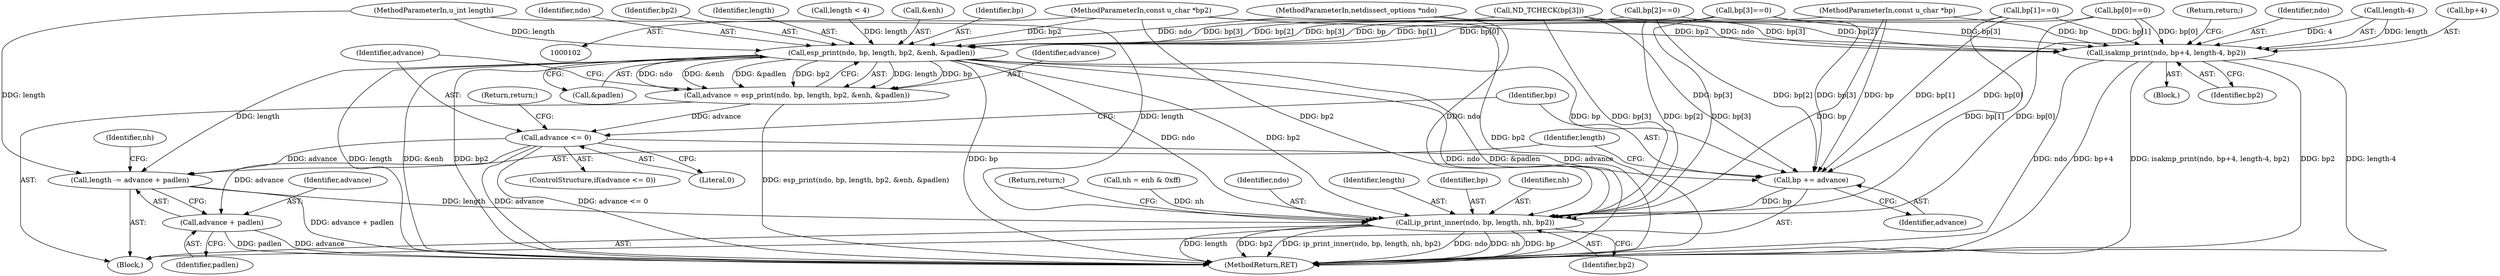 digraph "0_tcpdump_f76e7feb41a4327d2b0978449bbdafe98d4a3771@pointer" {
"1000106" [label="(MethodParameterIn,const u_char *bp2)"];
"1000167" [label="(Call,isakmp_print(ndo, bp+4, length-4, bp2))"];
"1000188" [label="(Call,esp_print(ndo, bp, length, bp2, &enh, &padlen))"];
"1000186" [label="(Call,advance = esp_print(ndo, bp, length, bp2, &enh, &padlen))"];
"1000198" [label="(Call,advance <= 0)"];
"1000202" [label="(Call,bp += advance)"];
"1000215" [label="(Call,ip_print_inner(ndo, bp, length, nh, bp2))"];
"1000205" [label="(Call,length -= advance + padlen)"];
"1000207" [label="(Call,advance + padlen)"];
"1000195" [label="(Call,&padlen)"];
"1000199" [label="(Identifier,advance)"];
"1000186" [label="(Call,advance = esp_print(ndo, bp, length, bp2, &enh, &padlen))"];
"1000206" [label="(Identifier,length)"];
"1000210" [label="(Call,nh = enh & 0xff)"];
"1000146" [label="(Call,bp[1]==0)"];
"1000140" [label="(Call,bp[0]==0)"];
"1000129" [label="(Call,length < 4)"];
"1000205" [label="(Call,length -= advance + padlen)"];
"1000103" [label="(MethodParameterIn,netdissect_options *ndo)"];
"1000152" [label="(Call,bp[2]==0)"];
"1000157" [label="(Call,bp[3]==0)"];
"1000198" [label="(Call,advance <= 0)"];
"1000208" [label="(Identifier,advance)"];
"1000216" [label="(Identifier,ndo)"];
"1000177" [label="(Block,)"];
"1000209" [label="(Identifier,padlen)"];
"1000104" [label="(MethodParameterIn,const u_char *bp)"];
"1000203" [label="(Identifier,bp)"];
"1000187" [label="(Identifier,advance)"];
"1000197" [label="(ControlStructure,if(advance <= 0))"];
"1000218" [label="(Identifier,length)"];
"1000215" [label="(Call,ip_print_inner(ndo, bp, length, nh, bp2))"];
"1000193" [label="(Call,&enh)"];
"1000172" [label="(Call,length-4)"];
"1000167" [label="(Call,isakmp_print(ndo, bp+4, length-4, bp2))"];
"1000190" [label="(Identifier,bp)"];
"1000228" [label="(MethodReturn,RET)"];
"1000204" [label="(Identifier,advance)"];
"1000217" [label="(Identifier,bp)"];
"1000134" [label="(Call,ND_TCHECK(bp[3]))"];
"1000189" [label="(Identifier,ndo)"];
"1000105" [label="(MethodParameterIn,u_int length)"];
"1000106" [label="(MethodParameterIn,const u_char *bp2)"];
"1000200" [label="(Literal,0)"];
"1000169" [label="(Call,bp+4)"];
"1000176" [label="(Return,return;)"];
"1000220" [label="(Identifier,bp2)"];
"1000219" [label="(Identifier,nh)"];
"1000211" [label="(Identifier,nh)"];
"1000221" [label="(Return,return;)"];
"1000202" [label="(Call,bp += advance)"];
"1000162" [label="(Block,)"];
"1000201" [label="(Return,return;)"];
"1000168" [label="(Identifier,ndo)"];
"1000175" [label="(Identifier,bp2)"];
"1000192" [label="(Identifier,bp2)"];
"1000188" [label="(Call,esp_print(ndo, bp, length, bp2, &enh, &padlen))"];
"1000191" [label="(Identifier,length)"];
"1000207" [label="(Call,advance + padlen)"];
"1000106" -> "1000102"  [label="AST: "];
"1000106" -> "1000228"  [label="DDG: bp2"];
"1000106" -> "1000167"  [label="DDG: bp2"];
"1000106" -> "1000188"  [label="DDG: bp2"];
"1000106" -> "1000215"  [label="DDG: bp2"];
"1000167" -> "1000162"  [label="AST: "];
"1000167" -> "1000175"  [label="CFG: "];
"1000168" -> "1000167"  [label="AST: "];
"1000169" -> "1000167"  [label="AST: "];
"1000172" -> "1000167"  [label="AST: "];
"1000175" -> "1000167"  [label="AST: "];
"1000176" -> "1000167"  [label="CFG: "];
"1000167" -> "1000228"  [label="DDG: length-4"];
"1000167" -> "1000228"  [label="DDG: ndo"];
"1000167" -> "1000228"  [label="DDG: bp+4"];
"1000167" -> "1000228"  [label="DDG: isakmp_print(ndo, bp+4, length-4, bp2)"];
"1000167" -> "1000228"  [label="DDG: bp2"];
"1000103" -> "1000167"  [label="DDG: ndo"];
"1000140" -> "1000167"  [label="DDG: bp[0]"];
"1000157" -> "1000167"  [label="DDG: bp[3]"];
"1000152" -> "1000167"  [label="DDG: bp[2]"];
"1000134" -> "1000167"  [label="DDG: bp[3]"];
"1000146" -> "1000167"  [label="DDG: bp[1]"];
"1000104" -> "1000167"  [label="DDG: bp"];
"1000172" -> "1000167"  [label="DDG: length"];
"1000172" -> "1000167"  [label="DDG: 4"];
"1000188" -> "1000186"  [label="AST: "];
"1000188" -> "1000195"  [label="CFG: "];
"1000189" -> "1000188"  [label="AST: "];
"1000190" -> "1000188"  [label="AST: "];
"1000191" -> "1000188"  [label="AST: "];
"1000192" -> "1000188"  [label="AST: "];
"1000193" -> "1000188"  [label="AST: "];
"1000195" -> "1000188"  [label="AST: "];
"1000186" -> "1000188"  [label="CFG: "];
"1000188" -> "1000228"  [label="DDG: bp"];
"1000188" -> "1000228"  [label="DDG: ndo"];
"1000188" -> "1000228"  [label="DDG: &padlen"];
"1000188" -> "1000228"  [label="DDG: length"];
"1000188" -> "1000228"  [label="DDG: &enh"];
"1000188" -> "1000228"  [label="DDG: bp2"];
"1000188" -> "1000186"  [label="DDG: length"];
"1000188" -> "1000186"  [label="DDG: bp"];
"1000188" -> "1000186"  [label="DDG: ndo"];
"1000188" -> "1000186"  [label="DDG: &enh"];
"1000188" -> "1000186"  [label="DDG: &padlen"];
"1000188" -> "1000186"  [label="DDG: bp2"];
"1000103" -> "1000188"  [label="DDG: ndo"];
"1000140" -> "1000188"  [label="DDG: bp[0]"];
"1000157" -> "1000188"  [label="DDG: bp[3]"];
"1000152" -> "1000188"  [label="DDG: bp[2]"];
"1000134" -> "1000188"  [label="DDG: bp[3]"];
"1000146" -> "1000188"  [label="DDG: bp[1]"];
"1000104" -> "1000188"  [label="DDG: bp"];
"1000129" -> "1000188"  [label="DDG: length"];
"1000105" -> "1000188"  [label="DDG: length"];
"1000188" -> "1000202"  [label="DDG: bp"];
"1000188" -> "1000205"  [label="DDG: length"];
"1000188" -> "1000215"  [label="DDG: ndo"];
"1000188" -> "1000215"  [label="DDG: bp2"];
"1000186" -> "1000177"  [label="AST: "];
"1000187" -> "1000186"  [label="AST: "];
"1000199" -> "1000186"  [label="CFG: "];
"1000186" -> "1000228"  [label="DDG: esp_print(ndo, bp, length, bp2, &enh, &padlen)"];
"1000186" -> "1000198"  [label="DDG: advance"];
"1000198" -> "1000197"  [label="AST: "];
"1000198" -> "1000200"  [label="CFG: "];
"1000199" -> "1000198"  [label="AST: "];
"1000200" -> "1000198"  [label="AST: "];
"1000201" -> "1000198"  [label="CFG: "];
"1000203" -> "1000198"  [label="CFG: "];
"1000198" -> "1000228"  [label="DDG: advance"];
"1000198" -> "1000228"  [label="DDG: advance <= 0"];
"1000198" -> "1000202"  [label="DDG: advance"];
"1000198" -> "1000205"  [label="DDG: advance"];
"1000198" -> "1000207"  [label="DDG: advance"];
"1000202" -> "1000177"  [label="AST: "];
"1000202" -> "1000204"  [label="CFG: "];
"1000203" -> "1000202"  [label="AST: "];
"1000204" -> "1000202"  [label="AST: "];
"1000206" -> "1000202"  [label="CFG: "];
"1000140" -> "1000202"  [label="DDG: bp[0]"];
"1000157" -> "1000202"  [label="DDG: bp[3]"];
"1000152" -> "1000202"  [label="DDG: bp[2]"];
"1000134" -> "1000202"  [label="DDG: bp[3]"];
"1000146" -> "1000202"  [label="DDG: bp[1]"];
"1000104" -> "1000202"  [label="DDG: bp"];
"1000202" -> "1000215"  [label="DDG: bp"];
"1000215" -> "1000177"  [label="AST: "];
"1000215" -> "1000220"  [label="CFG: "];
"1000216" -> "1000215"  [label="AST: "];
"1000217" -> "1000215"  [label="AST: "];
"1000218" -> "1000215"  [label="AST: "];
"1000219" -> "1000215"  [label="AST: "];
"1000220" -> "1000215"  [label="AST: "];
"1000221" -> "1000215"  [label="CFG: "];
"1000215" -> "1000228"  [label="DDG: ndo"];
"1000215" -> "1000228"  [label="DDG: nh"];
"1000215" -> "1000228"  [label="DDG: bp"];
"1000215" -> "1000228"  [label="DDG: length"];
"1000215" -> "1000228"  [label="DDG: bp2"];
"1000215" -> "1000228"  [label="DDG: ip_print_inner(ndo, bp, length, nh, bp2)"];
"1000103" -> "1000215"  [label="DDG: ndo"];
"1000140" -> "1000215"  [label="DDG: bp[0]"];
"1000157" -> "1000215"  [label="DDG: bp[3]"];
"1000152" -> "1000215"  [label="DDG: bp[2]"];
"1000134" -> "1000215"  [label="DDG: bp[3]"];
"1000146" -> "1000215"  [label="DDG: bp[1]"];
"1000104" -> "1000215"  [label="DDG: bp"];
"1000205" -> "1000215"  [label="DDG: length"];
"1000105" -> "1000215"  [label="DDG: length"];
"1000210" -> "1000215"  [label="DDG: nh"];
"1000205" -> "1000177"  [label="AST: "];
"1000205" -> "1000207"  [label="CFG: "];
"1000206" -> "1000205"  [label="AST: "];
"1000207" -> "1000205"  [label="AST: "];
"1000211" -> "1000205"  [label="CFG: "];
"1000205" -> "1000228"  [label="DDG: advance + padlen"];
"1000105" -> "1000205"  [label="DDG: length"];
"1000207" -> "1000209"  [label="CFG: "];
"1000208" -> "1000207"  [label="AST: "];
"1000209" -> "1000207"  [label="AST: "];
"1000207" -> "1000228"  [label="DDG: advance"];
"1000207" -> "1000228"  [label="DDG: padlen"];
}
